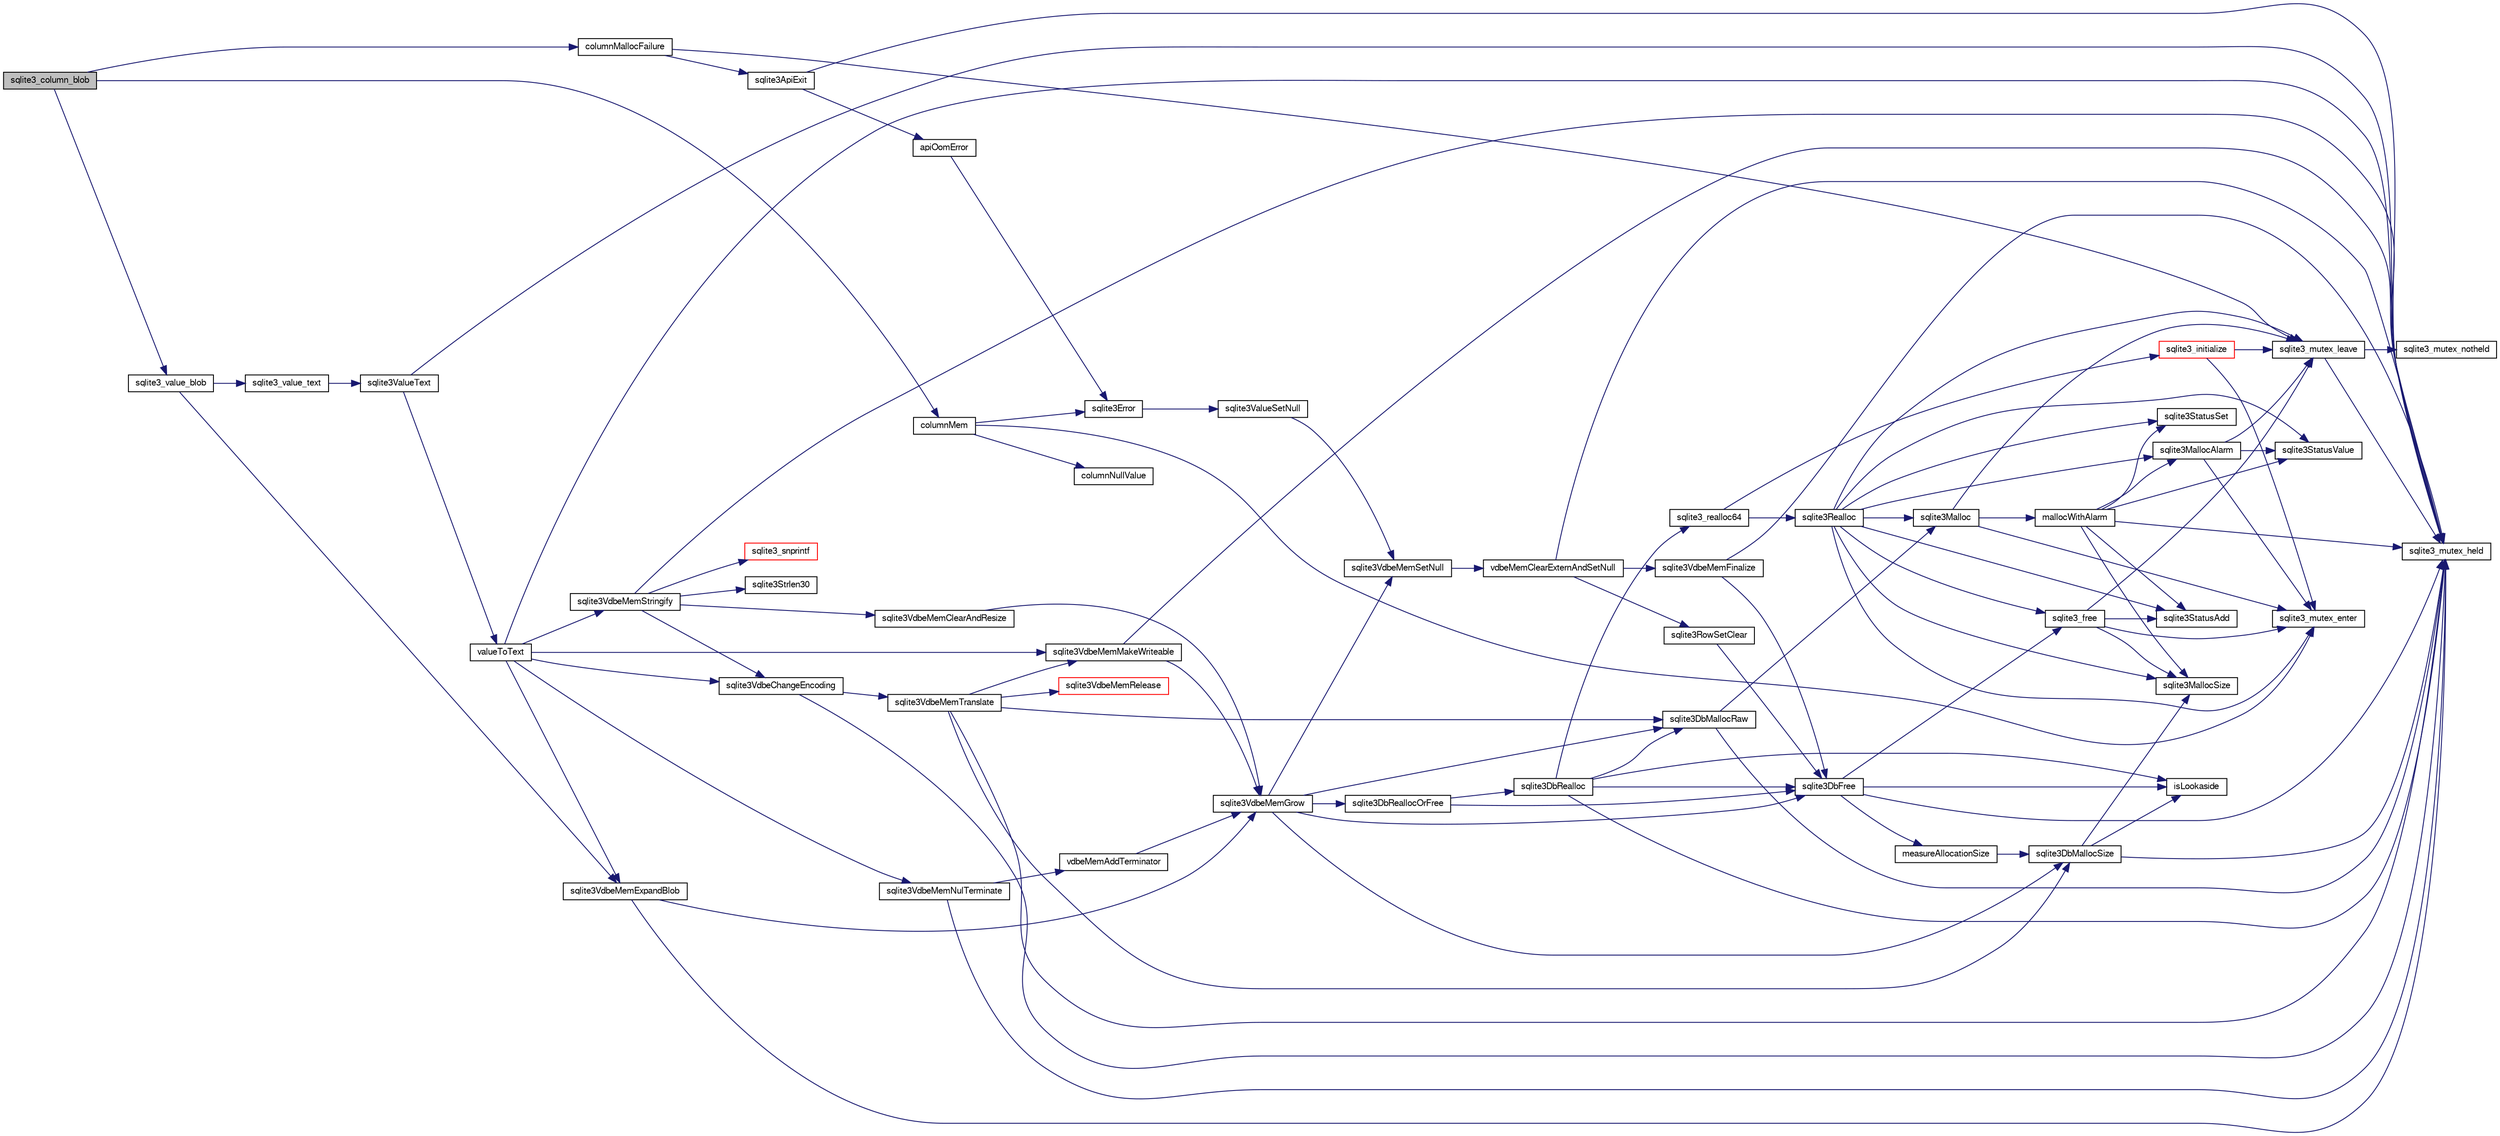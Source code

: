 digraph "sqlite3_column_blob"
{
  edge [fontname="FreeSans",fontsize="10",labelfontname="FreeSans",labelfontsize="10"];
  node [fontname="FreeSans",fontsize="10",shape=record];
  rankdir="LR";
  Node16642 [label="sqlite3_column_blob",height=0.2,width=0.4,color="black", fillcolor="grey75", style="filled", fontcolor="black"];
  Node16642 -> Node16643 [color="midnightblue",fontsize="10",style="solid",fontname="FreeSans"];
  Node16643 [label="sqlite3_value_blob",height=0.2,width=0.4,color="black", fillcolor="white", style="filled",URL="$sqlite3_8c.html#af2d4d12032718e4d9a929bcf561370c8"];
  Node16643 -> Node16644 [color="midnightblue",fontsize="10",style="solid",fontname="FreeSans"];
  Node16644 [label="sqlite3VdbeMemExpandBlob",height=0.2,width=0.4,color="black", fillcolor="white", style="filled",URL="$sqlite3_8c.html#afa1d06c05f058623f190c05aac4a5c7c"];
  Node16644 -> Node16645 [color="midnightblue",fontsize="10",style="solid",fontname="FreeSans"];
  Node16645 [label="sqlite3_mutex_held",height=0.2,width=0.4,color="black", fillcolor="white", style="filled",URL="$sqlite3_8c.html#acf77da68932b6bc163c5e68547ecc3e7"];
  Node16644 -> Node16646 [color="midnightblue",fontsize="10",style="solid",fontname="FreeSans"];
  Node16646 [label="sqlite3VdbeMemGrow",height=0.2,width=0.4,color="black", fillcolor="white", style="filled",URL="$sqlite3_8c.html#aba753c9690ae0ba31b5100945cf29447"];
  Node16646 -> Node16647 [color="midnightblue",fontsize="10",style="solid",fontname="FreeSans"];
  Node16647 [label="sqlite3DbMallocSize",height=0.2,width=0.4,color="black", fillcolor="white", style="filled",URL="$sqlite3_8c.html#aa397e5a8a03495203a0767abf0a71f86"];
  Node16647 -> Node16648 [color="midnightblue",fontsize="10",style="solid",fontname="FreeSans"];
  Node16648 [label="sqlite3MallocSize",height=0.2,width=0.4,color="black", fillcolor="white", style="filled",URL="$sqlite3_8c.html#acf5d2a5f35270bafb050bd2def576955"];
  Node16647 -> Node16645 [color="midnightblue",fontsize="10",style="solid",fontname="FreeSans"];
  Node16647 -> Node16649 [color="midnightblue",fontsize="10",style="solid",fontname="FreeSans"];
  Node16649 [label="isLookaside",height=0.2,width=0.4,color="black", fillcolor="white", style="filled",URL="$sqlite3_8c.html#a770fa05ff9717b75e16f4d968a77b897"];
  Node16646 -> Node16650 [color="midnightblue",fontsize="10",style="solid",fontname="FreeSans"];
  Node16650 [label="sqlite3DbReallocOrFree",height=0.2,width=0.4,color="black", fillcolor="white", style="filled",URL="$sqlite3_8c.html#a532a9fd62eeb46b61885a0fff075231c"];
  Node16650 -> Node16651 [color="midnightblue",fontsize="10",style="solid",fontname="FreeSans"];
  Node16651 [label="sqlite3DbRealloc",height=0.2,width=0.4,color="black", fillcolor="white", style="filled",URL="$sqlite3_8c.html#ae028f4902a9d29bcaf310ff289ee87dc"];
  Node16651 -> Node16645 [color="midnightblue",fontsize="10",style="solid",fontname="FreeSans"];
  Node16651 -> Node16652 [color="midnightblue",fontsize="10",style="solid",fontname="FreeSans"];
  Node16652 [label="sqlite3DbMallocRaw",height=0.2,width=0.4,color="black", fillcolor="white", style="filled",URL="$sqlite3_8c.html#abbe8be0cf7175e11ddc3e2218fad924e"];
  Node16652 -> Node16645 [color="midnightblue",fontsize="10",style="solid",fontname="FreeSans"];
  Node16652 -> Node16653 [color="midnightblue",fontsize="10",style="solid",fontname="FreeSans"];
  Node16653 [label="sqlite3Malloc",height=0.2,width=0.4,color="black", fillcolor="white", style="filled",URL="$sqlite3_8c.html#a361a2eaa846b1885f123abe46f5d8b2b"];
  Node16653 -> Node16654 [color="midnightblue",fontsize="10",style="solid",fontname="FreeSans"];
  Node16654 [label="sqlite3_mutex_enter",height=0.2,width=0.4,color="black", fillcolor="white", style="filled",URL="$sqlite3_8c.html#a1c12cde690bd89f104de5cbad12a6bf5"];
  Node16653 -> Node16655 [color="midnightblue",fontsize="10",style="solid",fontname="FreeSans"];
  Node16655 [label="mallocWithAlarm",height=0.2,width=0.4,color="black", fillcolor="white", style="filled",URL="$sqlite3_8c.html#ab070d5cf8e48ec8a6a43cf025d48598b"];
  Node16655 -> Node16645 [color="midnightblue",fontsize="10",style="solid",fontname="FreeSans"];
  Node16655 -> Node16656 [color="midnightblue",fontsize="10",style="solid",fontname="FreeSans"];
  Node16656 [label="sqlite3StatusSet",height=0.2,width=0.4,color="black", fillcolor="white", style="filled",URL="$sqlite3_8c.html#afec7586c01fcb5ea17dc9d7725a589d9"];
  Node16655 -> Node16657 [color="midnightblue",fontsize="10",style="solid",fontname="FreeSans"];
  Node16657 [label="sqlite3StatusValue",height=0.2,width=0.4,color="black", fillcolor="white", style="filled",URL="$sqlite3_8c.html#a30b8ac296c6e200c1fa57708d52c6ef6"];
  Node16655 -> Node16658 [color="midnightblue",fontsize="10",style="solid",fontname="FreeSans"];
  Node16658 [label="sqlite3MallocAlarm",height=0.2,width=0.4,color="black", fillcolor="white", style="filled",URL="$sqlite3_8c.html#ada66988e8471d1198f3219c062377508"];
  Node16658 -> Node16657 [color="midnightblue",fontsize="10",style="solid",fontname="FreeSans"];
  Node16658 -> Node16659 [color="midnightblue",fontsize="10",style="solid",fontname="FreeSans"];
  Node16659 [label="sqlite3_mutex_leave",height=0.2,width=0.4,color="black", fillcolor="white", style="filled",URL="$sqlite3_8c.html#a5838d235601dbd3c1fa993555c6bcc93"];
  Node16659 -> Node16645 [color="midnightblue",fontsize="10",style="solid",fontname="FreeSans"];
  Node16659 -> Node16660 [color="midnightblue",fontsize="10",style="solid",fontname="FreeSans"];
  Node16660 [label="sqlite3_mutex_notheld",height=0.2,width=0.4,color="black", fillcolor="white", style="filled",URL="$sqlite3_8c.html#a83967c837c1c000d3b5adcfaa688f5dc"];
  Node16658 -> Node16654 [color="midnightblue",fontsize="10",style="solid",fontname="FreeSans"];
  Node16655 -> Node16648 [color="midnightblue",fontsize="10",style="solid",fontname="FreeSans"];
  Node16655 -> Node16661 [color="midnightblue",fontsize="10",style="solid",fontname="FreeSans"];
  Node16661 [label="sqlite3StatusAdd",height=0.2,width=0.4,color="black", fillcolor="white", style="filled",URL="$sqlite3_8c.html#afa029f93586aeab4cc85360905dae9cd"];
  Node16653 -> Node16659 [color="midnightblue",fontsize="10",style="solid",fontname="FreeSans"];
  Node16651 -> Node16649 [color="midnightblue",fontsize="10",style="solid",fontname="FreeSans"];
  Node16651 -> Node16662 [color="midnightblue",fontsize="10",style="solid",fontname="FreeSans"];
  Node16662 [label="sqlite3DbFree",height=0.2,width=0.4,color="black", fillcolor="white", style="filled",URL="$sqlite3_8c.html#ac70ab821a6607b4a1b909582dc37a069"];
  Node16662 -> Node16645 [color="midnightblue",fontsize="10",style="solid",fontname="FreeSans"];
  Node16662 -> Node16663 [color="midnightblue",fontsize="10",style="solid",fontname="FreeSans"];
  Node16663 [label="measureAllocationSize",height=0.2,width=0.4,color="black", fillcolor="white", style="filled",URL="$sqlite3_8c.html#a45731e644a22fdb756e2b6337224217a"];
  Node16663 -> Node16647 [color="midnightblue",fontsize="10",style="solid",fontname="FreeSans"];
  Node16662 -> Node16649 [color="midnightblue",fontsize="10",style="solid",fontname="FreeSans"];
  Node16662 -> Node16664 [color="midnightblue",fontsize="10",style="solid",fontname="FreeSans"];
  Node16664 [label="sqlite3_free",height=0.2,width=0.4,color="black", fillcolor="white", style="filled",URL="$sqlite3_8c.html#a6552349e36a8a691af5487999ab09519"];
  Node16664 -> Node16654 [color="midnightblue",fontsize="10",style="solid",fontname="FreeSans"];
  Node16664 -> Node16661 [color="midnightblue",fontsize="10",style="solid",fontname="FreeSans"];
  Node16664 -> Node16648 [color="midnightblue",fontsize="10",style="solid",fontname="FreeSans"];
  Node16664 -> Node16659 [color="midnightblue",fontsize="10",style="solid",fontname="FreeSans"];
  Node16651 -> Node16665 [color="midnightblue",fontsize="10",style="solid",fontname="FreeSans"];
  Node16665 [label="sqlite3_realloc64",height=0.2,width=0.4,color="black", fillcolor="white", style="filled",URL="$sqlite3_8c.html#a3765a714077ee547e811034236dc9ecd"];
  Node16665 -> Node16666 [color="midnightblue",fontsize="10",style="solid",fontname="FreeSans"];
  Node16666 [label="sqlite3_initialize",height=0.2,width=0.4,color="red", fillcolor="white", style="filled",URL="$sqlite3_8c.html#ab0c0ee2d5d4cf8b28e9572296a8861df"];
  Node16666 -> Node16654 [color="midnightblue",fontsize="10",style="solid",fontname="FreeSans"];
  Node16666 -> Node16659 [color="midnightblue",fontsize="10",style="solid",fontname="FreeSans"];
  Node16665 -> Node16699 [color="midnightblue",fontsize="10",style="solid",fontname="FreeSans"];
  Node16699 [label="sqlite3Realloc",height=0.2,width=0.4,color="black", fillcolor="white", style="filled",URL="$sqlite3_8c.html#ad53aefdfc088f622e23ffe838201fe22"];
  Node16699 -> Node16653 [color="midnightblue",fontsize="10",style="solid",fontname="FreeSans"];
  Node16699 -> Node16664 [color="midnightblue",fontsize="10",style="solid",fontname="FreeSans"];
  Node16699 -> Node16648 [color="midnightblue",fontsize="10",style="solid",fontname="FreeSans"];
  Node16699 -> Node16654 [color="midnightblue",fontsize="10",style="solid",fontname="FreeSans"];
  Node16699 -> Node16656 [color="midnightblue",fontsize="10",style="solid",fontname="FreeSans"];
  Node16699 -> Node16657 [color="midnightblue",fontsize="10",style="solid",fontname="FreeSans"];
  Node16699 -> Node16658 [color="midnightblue",fontsize="10",style="solid",fontname="FreeSans"];
  Node16699 -> Node16661 [color="midnightblue",fontsize="10",style="solid",fontname="FreeSans"];
  Node16699 -> Node16659 [color="midnightblue",fontsize="10",style="solid",fontname="FreeSans"];
  Node16650 -> Node16662 [color="midnightblue",fontsize="10",style="solid",fontname="FreeSans"];
  Node16646 -> Node16662 [color="midnightblue",fontsize="10",style="solid",fontname="FreeSans"];
  Node16646 -> Node16652 [color="midnightblue",fontsize="10",style="solid",fontname="FreeSans"];
  Node16646 -> Node16779 [color="midnightblue",fontsize="10",style="solid",fontname="FreeSans"];
  Node16779 [label="sqlite3VdbeMemSetNull",height=0.2,width=0.4,color="black", fillcolor="white", style="filled",URL="$sqlite3_8c.html#ae01092c23aebaf8a3ebdf3954609b410"];
  Node16779 -> Node16722 [color="midnightblue",fontsize="10",style="solid",fontname="FreeSans"];
  Node16722 [label="vdbeMemClearExternAndSetNull",height=0.2,width=0.4,color="black", fillcolor="white", style="filled",URL="$sqlite3_8c.html#a29c41a360fb0e86b817777daf061230c"];
  Node16722 -> Node16645 [color="midnightblue",fontsize="10",style="solid",fontname="FreeSans"];
  Node16722 -> Node16723 [color="midnightblue",fontsize="10",style="solid",fontname="FreeSans"];
  Node16723 [label="sqlite3VdbeMemFinalize",height=0.2,width=0.4,color="black", fillcolor="white", style="filled",URL="$sqlite3_8c.html#a2568220f48ddef81b1c43e401042d9d2"];
  Node16723 -> Node16645 [color="midnightblue",fontsize="10",style="solid",fontname="FreeSans"];
  Node16723 -> Node16662 [color="midnightblue",fontsize="10",style="solid",fontname="FreeSans"];
  Node16722 -> Node16724 [color="midnightblue",fontsize="10",style="solid",fontname="FreeSans"];
  Node16724 [label="sqlite3RowSetClear",height=0.2,width=0.4,color="black", fillcolor="white", style="filled",URL="$sqlite3_8c.html#ae153de0cd969511a607e26deeca80342"];
  Node16724 -> Node16662 [color="midnightblue",fontsize="10",style="solid",fontname="FreeSans"];
  Node16643 -> Node16714 [color="midnightblue",fontsize="10",style="solid",fontname="FreeSans"];
  Node16714 [label="sqlite3_value_text",height=0.2,width=0.4,color="black", fillcolor="white", style="filled",URL="$sqlite3_8c.html#aef2ace3239e6dd59c74110faa70f8171"];
  Node16714 -> Node16715 [color="midnightblue",fontsize="10",style="solid",fontname="FreeSans"];
  Node16715 [label="sqlite3ValueText",height=0.2,width=0.4,color="black", fillcolor="white", style="filled",URL="$sqlite3_8c.html#ad567a94e52d1adf81f4857fdba00a59b"];
  Node16715 -> Node16645 [color="midnightblue",fontsize="10",style="solid",fontname="FreeSans"];
  Node16715 -> Node16716 [color="midnightblue",fontsize="10",style="solid",fontname="FreeSans"];
  Node16716 [label="valueToText",height=0.2,width=0.4,color="black", fillcolor="white", style="filled",URL="$sqlite3_8c.html#abded1c4848e5c5901949c02af499044c"];
  Node16716 -> Node16645 [color="midnightblue",fontsize="10",style="solid",fontname="FreeSans"];
  Node16716 -> Node16644 [color="midnightblue",fontsize="10",style="solid",fontname="FreeSans"];
  Node16716 -> Node16717 [color="midnightblue",fontsize="10",style="solid",fontname="FreeSans"];
  Node16717 [label="sqlite3VdbeChangeEncoding",height=0.2,width=0.4,color="black", fillcolor="white", style="filled",URL="$sqlite3_8c.html#aa7cf8e488bf8cf9ec18528f52a40de31"];
  Node16717 -> Node16645 [color="midnightblue",fontsize="10",style="solid",fontname="FreeSans"];
  Node16717 -> Node16718 [color="midnightblue",fontsize="10",style="solid",fontname="FreeSans"];
  Node16718 [label="sqlite3VdbeMemTranslate",height=0.2,width=0.4,color="black", fillcolor="white", style="filled",URL="$sqlite3_8c.html#adc5f07459f00d96ec7591be255d029f5"];
  Node16718 -> Node16645 [color="midnightblue",fontsize="10",style="solid",fontname="FreeSans"];
  Node16718 -> Node16719 [color="midnightblue",fontsize="10",style="solid",fontname="FreeSans"];
  Node16719 [label="sqlite3VdbeMemMakeWriteable",height=0.2,width=0.4,color="black", fillcolor="white", style="filled",URL="$sqlite3_8c.html#afabdd8032205a36c69ad191c6bbb6a34"];
  Node16719 -> Node16645 [color="midnightblue",fontsize="10",style="solid",fontname="FreeSans"];
  Node16719 -> Node16646 [color="midnightblue",fontsize="10",style="solid",fontname="FreeSans"];
  Node16718 -> Node16652 [color="midnightblue",fontsize="10",style="solid",fontname="FreeSans"];
  Node16718 -> Node16720 [color="midnightblue",fontsize="10",style="solid",fontname="FreeSans"];
  Node16720 [label="sqlite3VdbeMemRelease",height=0.2,width=0.4,color="red", fillcolor="white", style="filled",URL="$sqlite3_8c.html#a90606361dbeba88159fd6ff03fcc10cc"];
  Node16718 -> Node16647 [color="midnightblue",fontsize="10",style="solid",fontname="FreeSans"];
  Node16716 -> Node16719 [color="midnightblue",fontsize="10",style="solid",fontname="FreeSans"];
  Node16716 -> Node16725 [color="midnightblue",fontsize="10",style="solid",fontname="FreeSans"];
  Node16725 [label="sqlite3VdbeMemNulTerminate",height=0.2,width=0.4,color="black", fillcolor="white", style="filled",URL="$sqlite3_8c.html#ad72ffa8a87fad7797ceeca0682df6aa3"];
  Node16725 -> Node16645 [color="midnightblue",fontsize="10",style="solid",fontname="FreeSans"];
  Node16725 -> Node16726 [color="midnightblue",fontsize="10",style="solid",fontname="FreeSans"];
  Node16726 [label="vdbeMemAddTerminator",height=0.2,width=0.4,color="black", fillcolor="white", style="filled",URL="$sqlite3_8c.html#a01c7c7c70bf090b2882bce28aa35c4c9"];
  Node16726 -> Node16646 [color="midnightblue",fontsize="10",style="solid",fontname="FreeSans"];
  Node16716 -> Node16727 [color="midnightblue",fontsize="10",style="solid",fontname="FreeSans"];
  Node16727 [label="sqlite3VdbeMemStringify",height=0.2,width=0.4,color="black", fillcolor="white", style="filled",URL="$sqlite3_8c.html#aaf8a4e6bd1059297d279570e30b7680a"];
  Node16727 -> Node16645 [color="midnightblue",fontsize="10",style="solid",fontname="FreeSans"];
  Node16727 -> Node16728 [color="midnightblue",fontsize="10",style="solid",fontname="FreeSans"];
  Node16728 [label="sqlite3VdbeMemClearAndResize",height=0.2,width=0.4,color="black", fillcolor="white", style="filled",URL="$sqlite3_8c.html#add082be4aa46084ecdf023cfac898231"];
  Node16728 -> Node16646 [color="midnightblue",fontsize="10",style="solid",fontname="FreeSans"];
  Node16727 -> Node16729 [color="midnightblue",fontsize="10",style="solid",fontname="FreeSans"];
  Node16729 [label="sqlite3_snprintf",height=0.2,width=0.4,color="red", fillcolor="white", style="filled",URL="$sqlite3_8c.html#aa2695a752e971577f5784122f2013c40"];
  Node16727 -> Node16711 [color="midnightblue",fontsize="10",style="solid",fontname="FreeSans"];
  Node16711 [label="sqlite3Strlen30",height=0.2,width=0.4,color="black", fillcolor="white", style="filled",URL="$sqlite3_8c.html#a3dcd80ba41f1a308193dee74857b62a7"];
  Node16727 -> Node16717 [color="midnightblue",fontsize="10",style="solid",fontname="FreeSans"];
  Node16642 -> Node16925 [color="midnightblue",fontsize="10",style="solid",fontname="FreeSans"];
  Node16925 [label="columnMem",height=0.2,width=0.4,color="black", fillcolor="white", style="filled",URL="$sqlite3_8c.html#a3cff107b1379611ef486ef2f925eb129"];
  Node16925 -> Node16654 [color="midnightblue",fontsize="10",style="solid",fontname="FreeSans"];
  Node16925 -> Node16865 [color="midnightblue",fontsize="10",style="solid",fontname="FreeSans"];
  Node16865 [label="sqlite3Error",height=0.2,width=0.4,color="black", fillcolor="white", style="filled",URL="$sqlite3_8c.html#a4ba5e8be78db50d5538dcaa45bcf74d3"];
  Node16865 -> Node16866 [color="midnightblue",fontsize="10",style="solid",fontname="FreeSans"];
  Node16866 [label="sqlite3ValueSetNull",height=0.2,width=0.4,color="black", fillcolor="white", style="filled",URL="$sqlite3_8c.html#ad9bc4507a7806b37946116afbe183b95"];
  Node16866 -> Node16779 [color="midnightblue",fontsize="10",style="solid",fontname="FreeSans"];
  Node16925 -> Node16926 [color="midnightblue",fontsize="10",style="solid",fontname="FreeSans"];
  Node16926 [label="columnNullValue",height=0.2,width=0.4,color="black", fillcolor="white", style="filled",URL="$sqlite3_8c.html#a44f279f21a9e88b40359d2df7c1b4796"];
  Node16642 -> Node16927 [color="midnightblue",fontsize="10",style="solid",fontname="FreeSans"];
  Node16927 [label="columnMallocFailure",height=0.2,width=0.4,color="black", fillcolor="white", style="filled",URL="$sqlite3_8c.html#a63052778ce6eb1802597a006922a4044"];
  Node16927 -> Node16863 [color="midnightblue",fontsize="10",style="solid",fontname="FreeSans"];
  Node16863 [label="sqlite3ApiExit",height=0.2,width=0.4,color="black", fillcolor="white", style="filled",URL="$sqlite3_8c.html#ae5a967ec6172298db98b6090bbd1dd9b"];
  Node16863 -> Node16645 [color="midnightblue",fontsize="10",style="solid",fontname="FreeSans"];
  Node16863 -> Node16864 [color="midnightblue",fontsize="10",style="solid",fontname="FreeSans"];
  Node16864 [label="apiOomError",height=0.2,width=0.4,color="black", fillcolor="white", style="filled",URL="$sqlite3_8c.html#a55c294da0c468873c7f7ea59378b8b9c"];
  Node16864 -> Node16865 [color="midnightblue",fontsize="10",style="solid",fontname="FreeSans"];
  Node16927 -> Node16659 [color="midnightblue",fontsize="10",style="solid",fontname="FreeSans"];
}
